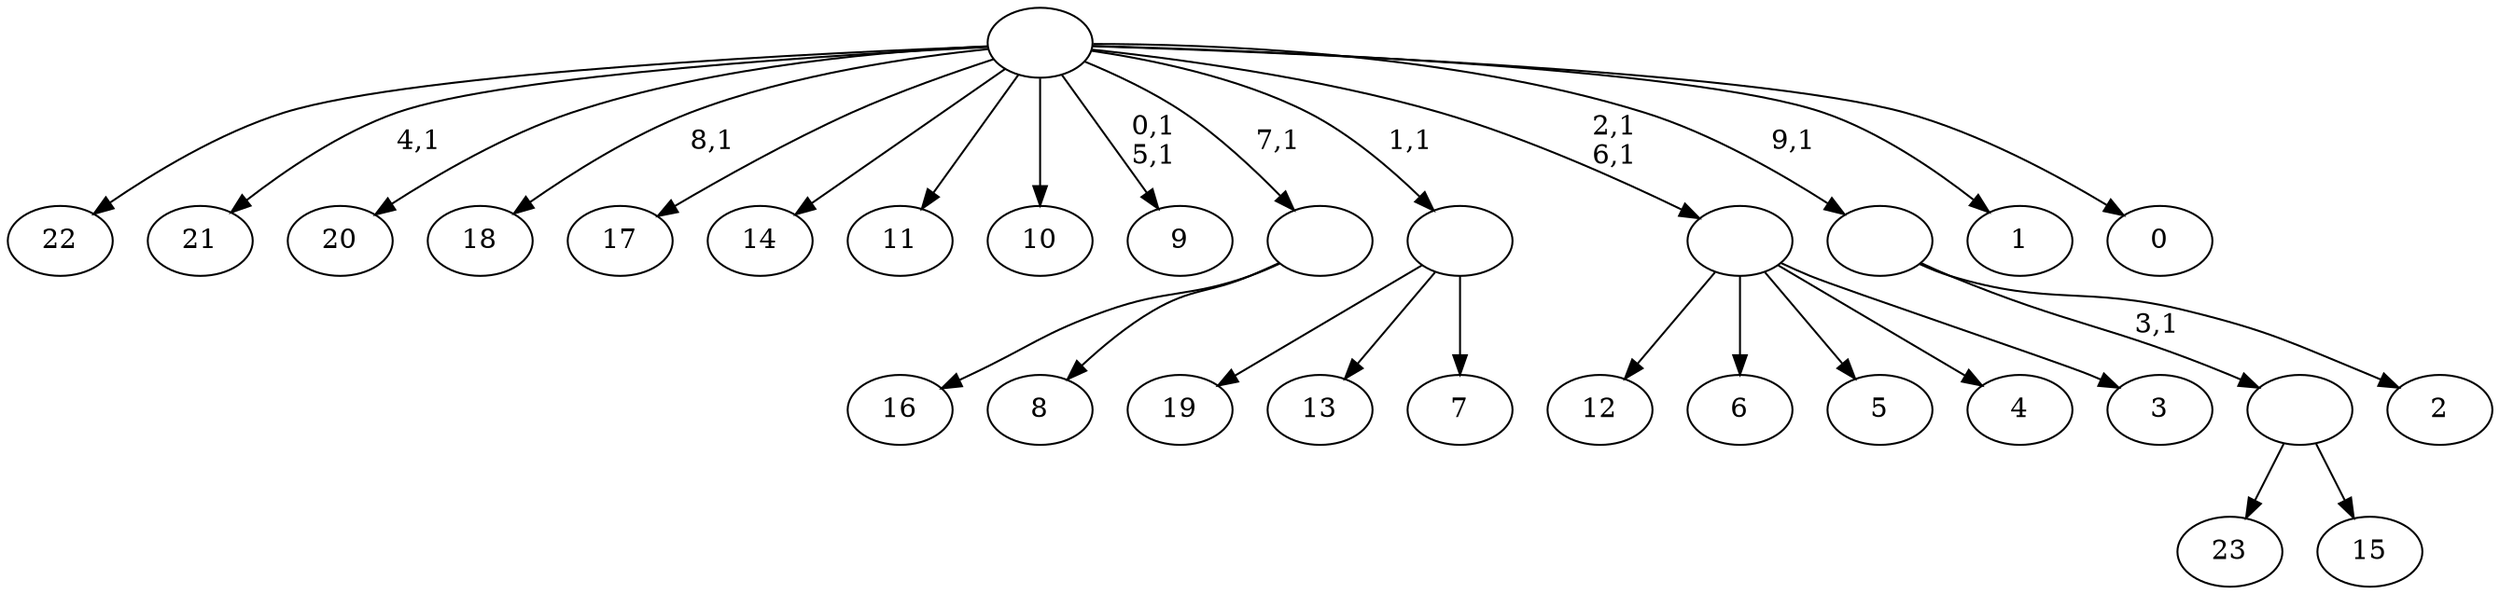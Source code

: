 digraph T {
	34 [label="23"]
	33 [label="22"]
	32 [label="21"]
	30 [label="20"]
	29 [label="19"]
	28 [label="18"]
	26 [label="17"]
	25 [label="16"]
	24 [label="15"]
	23 [label=""]
	22 [label="14"]
	21 [label="13"]
	20 [label="12"]
	19 [label="11"]
	18 [label="10"]
	17 [label="9"]
	14 [label="8"]
	13 [label=""]
	12 [label="7"]
	11 [label=""]
	10 [label="6"]
	9 [label="5"]
	8 [label="4"]
	7 [label="3"]
	6 [label=""]
	4 [label="2"]
	3 [label=""]
	2 [label="1"]
	1 [label="0"]
	0 [label=""]
	23 -> 34 [label=""]
	23 -> 24 [label=""]
	13 -> 25 [label=""]
	13 -> 14 [label=""]
	11 -> 29 [label=""]
	11 -> 21 [label=""]
	11 -> 12 [label=""]
	6 -> 20 [label=""]
	6 -> 10 [label=""]
	6 -> 9 [label=""]
	6 -> 8 [label=""]
	6 -> 7 [label=""]
	3 -> 23 [label="3,1"]
	3 -> 4 [label=""]
	0 -> 6 [label="2,1\n6,1"]
	0 -> 17 [label="0,1\n5,1"]
	0 -> 28 [label="8,1"]
	0 -> 32 [label="4,1"]
	0 -> 33 [label=""]
	0 -> 30 [label=""]
	0 -> 26 [label=""]
	0 -> 22 [label=""]
	0 -> 19 [label=""]
	0 -> 18 [label=""]
	0 -> 13 [label="7,1"]
	0 -> 11 [label="1,1"]
	0 -> 3 [label="9,1"]
	0 -> 2 [label=""]
	0 -> 1 [label=""]
}
